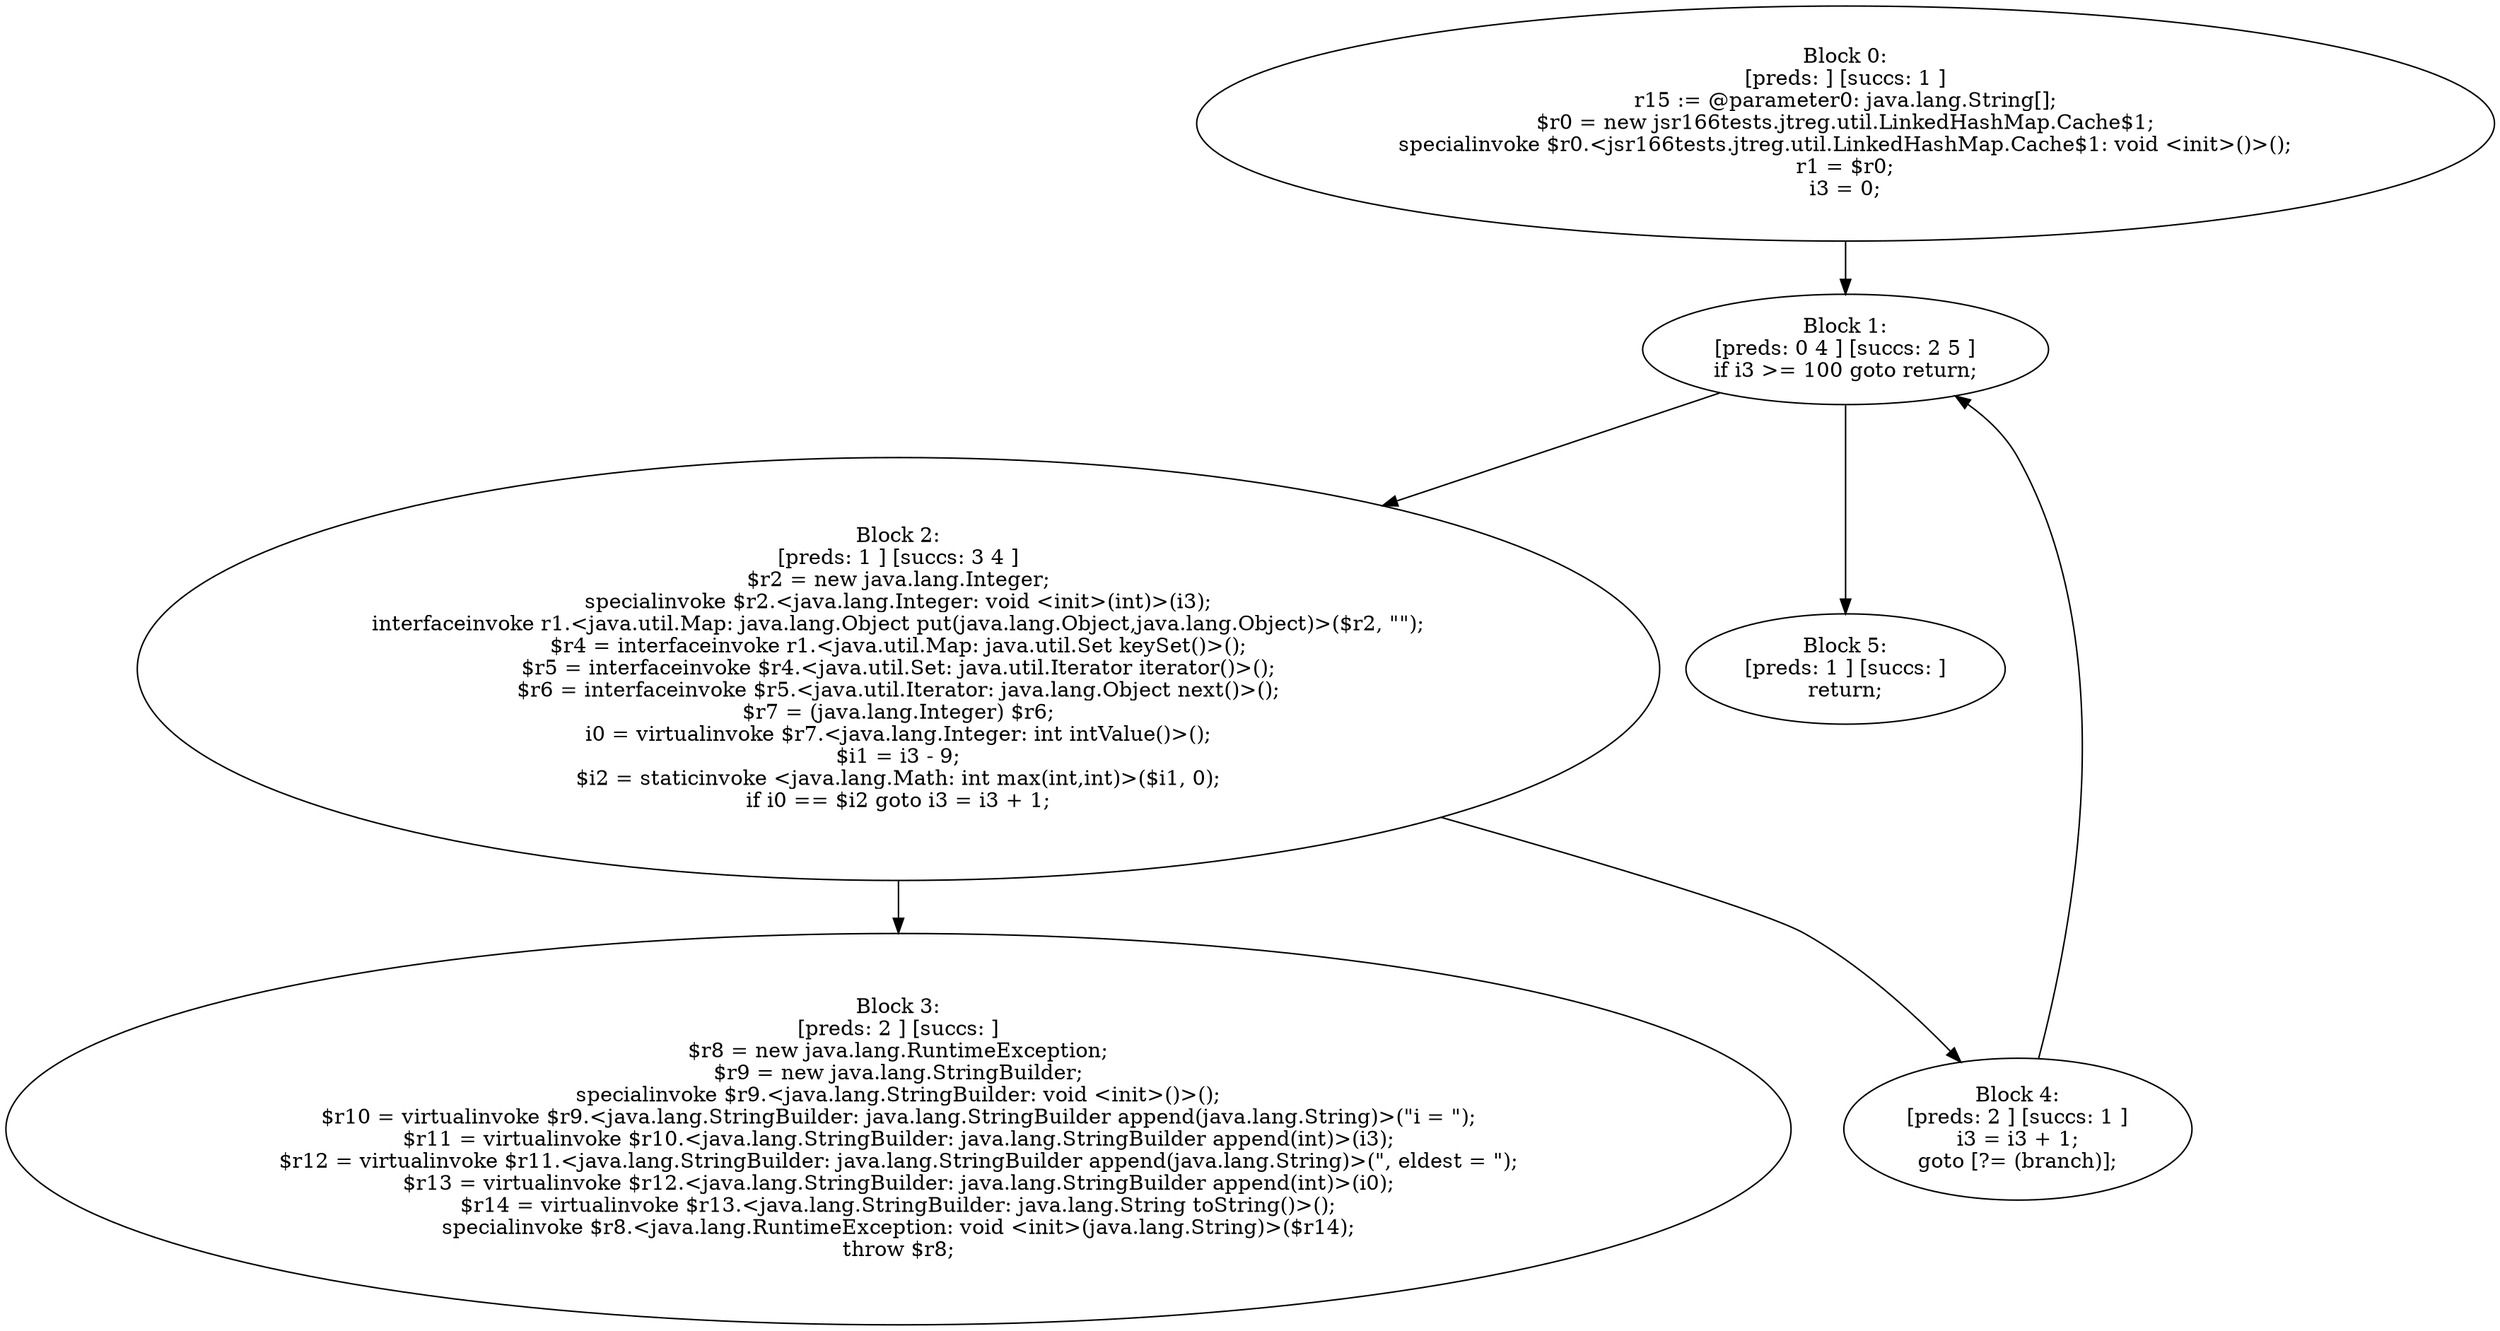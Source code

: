 digraph "unitGraph" {
    "Block 0:
[preds: ] [succs: 1 ]
r15 := @parameter0: java.lang.String[];
$r0 = new jsr166tests.jtreg.util.LinkedHashMap.Cache$1;
specialinvoke $r0.<jsr166tests.jtreg.util.LinkedHashMap.Cache$1: void <init>()>();
r1 = $r0;
i3 = 0;
"
    "Block 1:
[preds: 0 4 ] [succs: 2 5 ]
if i3 >= 100 goto return;
"
    "Block 2:
[preds: 1 ] [succs: 3 4 ]
$r2 = new java.lang.Integer;
specialinvoke $r2.<java.lang.Integer: void <init>(int)>(i3);
interfaceinvoke r1.<java.util.Map: java.lang.Object put(java.lang.Object,java.lang.Object)>($r2, \"\");
$r4 = interfaceinvoke r1.<java.util.Map: java.util.Set keySet()>();
$r5 = interfaceinvoke $r4.<java.util.Set: java.util.Iterator iterator()>();
$r6 = interfaceinvoke $r5.<java.util.Iterator: java.lang.Object next()>();
$r7 = (java.lang.Integer) $r6;
i0 = virtualinvoke $r7.<java.lang.Integer: int intValue()>();
$i1 = i3 - 9;
$i2 = staticinvoke <java.lang.Math: int max(int,int)>($i1, 0);
if i0 == $i2 goto i3 = i3 + 1;
"
    "Block 3:
[preds: 2 ] [succs: ]
$r8 = new java.lang.RuntimeException;
$r9 = new java.lang.StringBuilder;
specialinvoke $r9.<java.lang.StringBuilder: void <init>()>();
$r10 = virtualinvoke $r9.<java.lang.StringBuilder: java.lang.StringBuilder append(java.lang.String)>(\"i = \");
$r11 = virtualinvoke $r10.<java.lang.StringBuilder: java.lang.StringBuilder append(int)>(i3);
$r12 = virtualinvoke $r11.<java.lang.StringBuilder: java.lang.StringBuilder append(java.lang.String)>(\", eldest = \");
$r13 = virtualinvoke $r12.<java.lang.StringBuilder: java.lang.StringBuilder append(int)>(i0);
$r14 = virtualinvoke $r13.<java.lang.StringBuilder: java.lang.String toString()>();
specialinvoke $r8.<java.lang.RuntimeException: void <init>(java.lang.String)>($r14);
throw $r8;
"
    "Block 4:
[preds: 2 ] [succs: 1 ]
i3 = i3 + 1;
goto [?= (branch)];
"
    "Block 5:
[preds: 1 ] [succs: ]
return;
"
    "Block 0:
[preds: ] [succs: 1 ]
r15 := @parameter0: java.lang.String[];
$r0 = new jsr166tests.jtreg.util.LinkedHashMap.Cache$1;
specialinvoke $r0.<jsr166tests.jtreg.util.LinkedHashMap.Cache$1: void <init>()>();
r1 = $r0;
i3 = 0;
"->"Block 1:
[preds: 0 4 ] [succs: 2 5 ]
if i3 >= 100 goto return;
";
    "Block 1:
[preds: 0 4 ] [succs: 2 5 ]
if i3 >= 100 goto return;
"->"Block 2:
[preds: 1 ] [succs: 3 4 ]
$r2 = new java.lang.Integer;
specialinvoke $r2.<java.lang.Integer: void <init>(int)>(i3);
interfaceinvoke r1.<java.util.Map: java.lang.Object put(java.lang.Object,java.lang.Object)>($r2, \"\");
$r4 = interfaceinvoke r1.<java.util.Map: java.util.Set keySet()>();
$r5 = interfaceinvoke $r4.<java.util.Set: java.util.Iterator iterator()>();
$r6 = interfaceinvoke $r5.<java.util.Iterator: java.lang.Object next()>();
$r7 = (java.lang.Integer) $r6;
i0 = virtualinvoke $r7.<java.lang.Integer: int intValue()>();
$i1 = i3 - 9;
$i2 = staticinvoke <java.lang.Math: int max(int,int)>($i1, 0);
if i0 == $i2 goto i3 = i3 + 1;
";
    "Block 1:
[preds: 0 4 ] [succs: 2 5 ]
if i3 >= 100 goto return;
"->"Block 5:
[preds: 1 ] [succs: ]
return;
";
    "Block 2:
[preds: 1 ] [succs: 3 4 ]
$r2 = new java.lang.Integer;
specialinvoke $r2.<java.lang.Integer: void <init>(int)>(i3);
interfaceinvoke r1.<java.util.Map: java.lang.Object put(java.lang.Object,java.lang.Object)>($r2, \"\");
$r4 = interfaceinvoke r1.<java.util.Map: java.util.Set keySet()>();
$r5 = interfaceinvoke $r4.<java.util.Set: java.util.Iterator iterator()>();
$r6 = interfaceinvoke $r5.<java.util.Iterator: java.lang.Object next()>();
$r7 = (java.lang.Integer) $r6;
i0 = virtualinvoke $r7.<java.lang.Integer: int intValue()>();
$i1 = i3 - 9;
$i2 = staticinvoke <java.lang.Math: int max(int,int)>($i1, 0);
if i0 == $i2 goto i3 = i3 + 1;
"->"Block 3:
[preds: 2 ] [succs: ]
$r8 = new java.lang.RuntimeException;
$r9 = new java.lang.StringBuilder;
specialinvoke $r9.<java.lang.StringBuilder: void <init>()>();
$r10 = virtualinvoke $r9.<java.lang.StringBuilder: java.lang.StringBuilder append(java.lang.String)>(\"i = \");
$r11 = virtualinvoke $r10.<java.lang.StringBuilder: java.lang.StringBuilder append(int)>(i3);
$r12 = virtualinvoke $r11.<java.lang.StringBuilder: java.lang.StringBuilder append(java.lang.String)>(\", eldest = \");
$r13 = virtualinvoke $r12.<java.lang.StringBuilder: java.lang.StringBuilder append(int)>(i0);
$r14 = virtualinvoke $r13.<java.lang.StringBuilder: java.lang.String toString()>();
specialinvoke $r8.<java.lang.RuntimeException: void <init>(java.lang.String)>($r14);
throw $r8;
";
    "Block 2:
[preds: 1 ] [succs: 3 4 ]
$r2 = new java.lang.Integer;
specialinvoke $r2.<java.lang.Integer: void <init>(int)>(i3);
interfaceinvoke r1.<java.util.Map: java.lang.Object put(java.lang.Object,java.lang.Object)>($r2, \"\");
$r4 = interfaceinvoke r1.<java.util.Map: java.util.Set keySet()>();
$r5 = interfaceinvoke $r4.<java.util.Set: java.util.Iterator iterator()>();
$r6 = interfaceinvoke $r5.<java.util.Iterator: java.lang.Object next()>();
$r7 = (java.lang.Integer) $r6;
i0 = virtualinvoke $r7.<java.lang.Integer: int intValue()>();
$i1 = i3 - 9;
$i2 = staticinvoke <java.lang.Math: int max(int,int)>($i1, 0);
if i0 == $i2 goto i3 = i3 + 1;
"->"Block 4:
[preds: 2 ] [succs: 1 ]
i3 = i3 + 1;
goto [?= (branch)];
";
    "Block 4:
[preds: 2 ] [succs: 1 ]
i3 = i3 + 1;
goto [?= (branch)];
"->"Block 1:
[preds: 0 4 ] [succs: 2 5 ]
if i3 >= 100 goto return;
";
}
